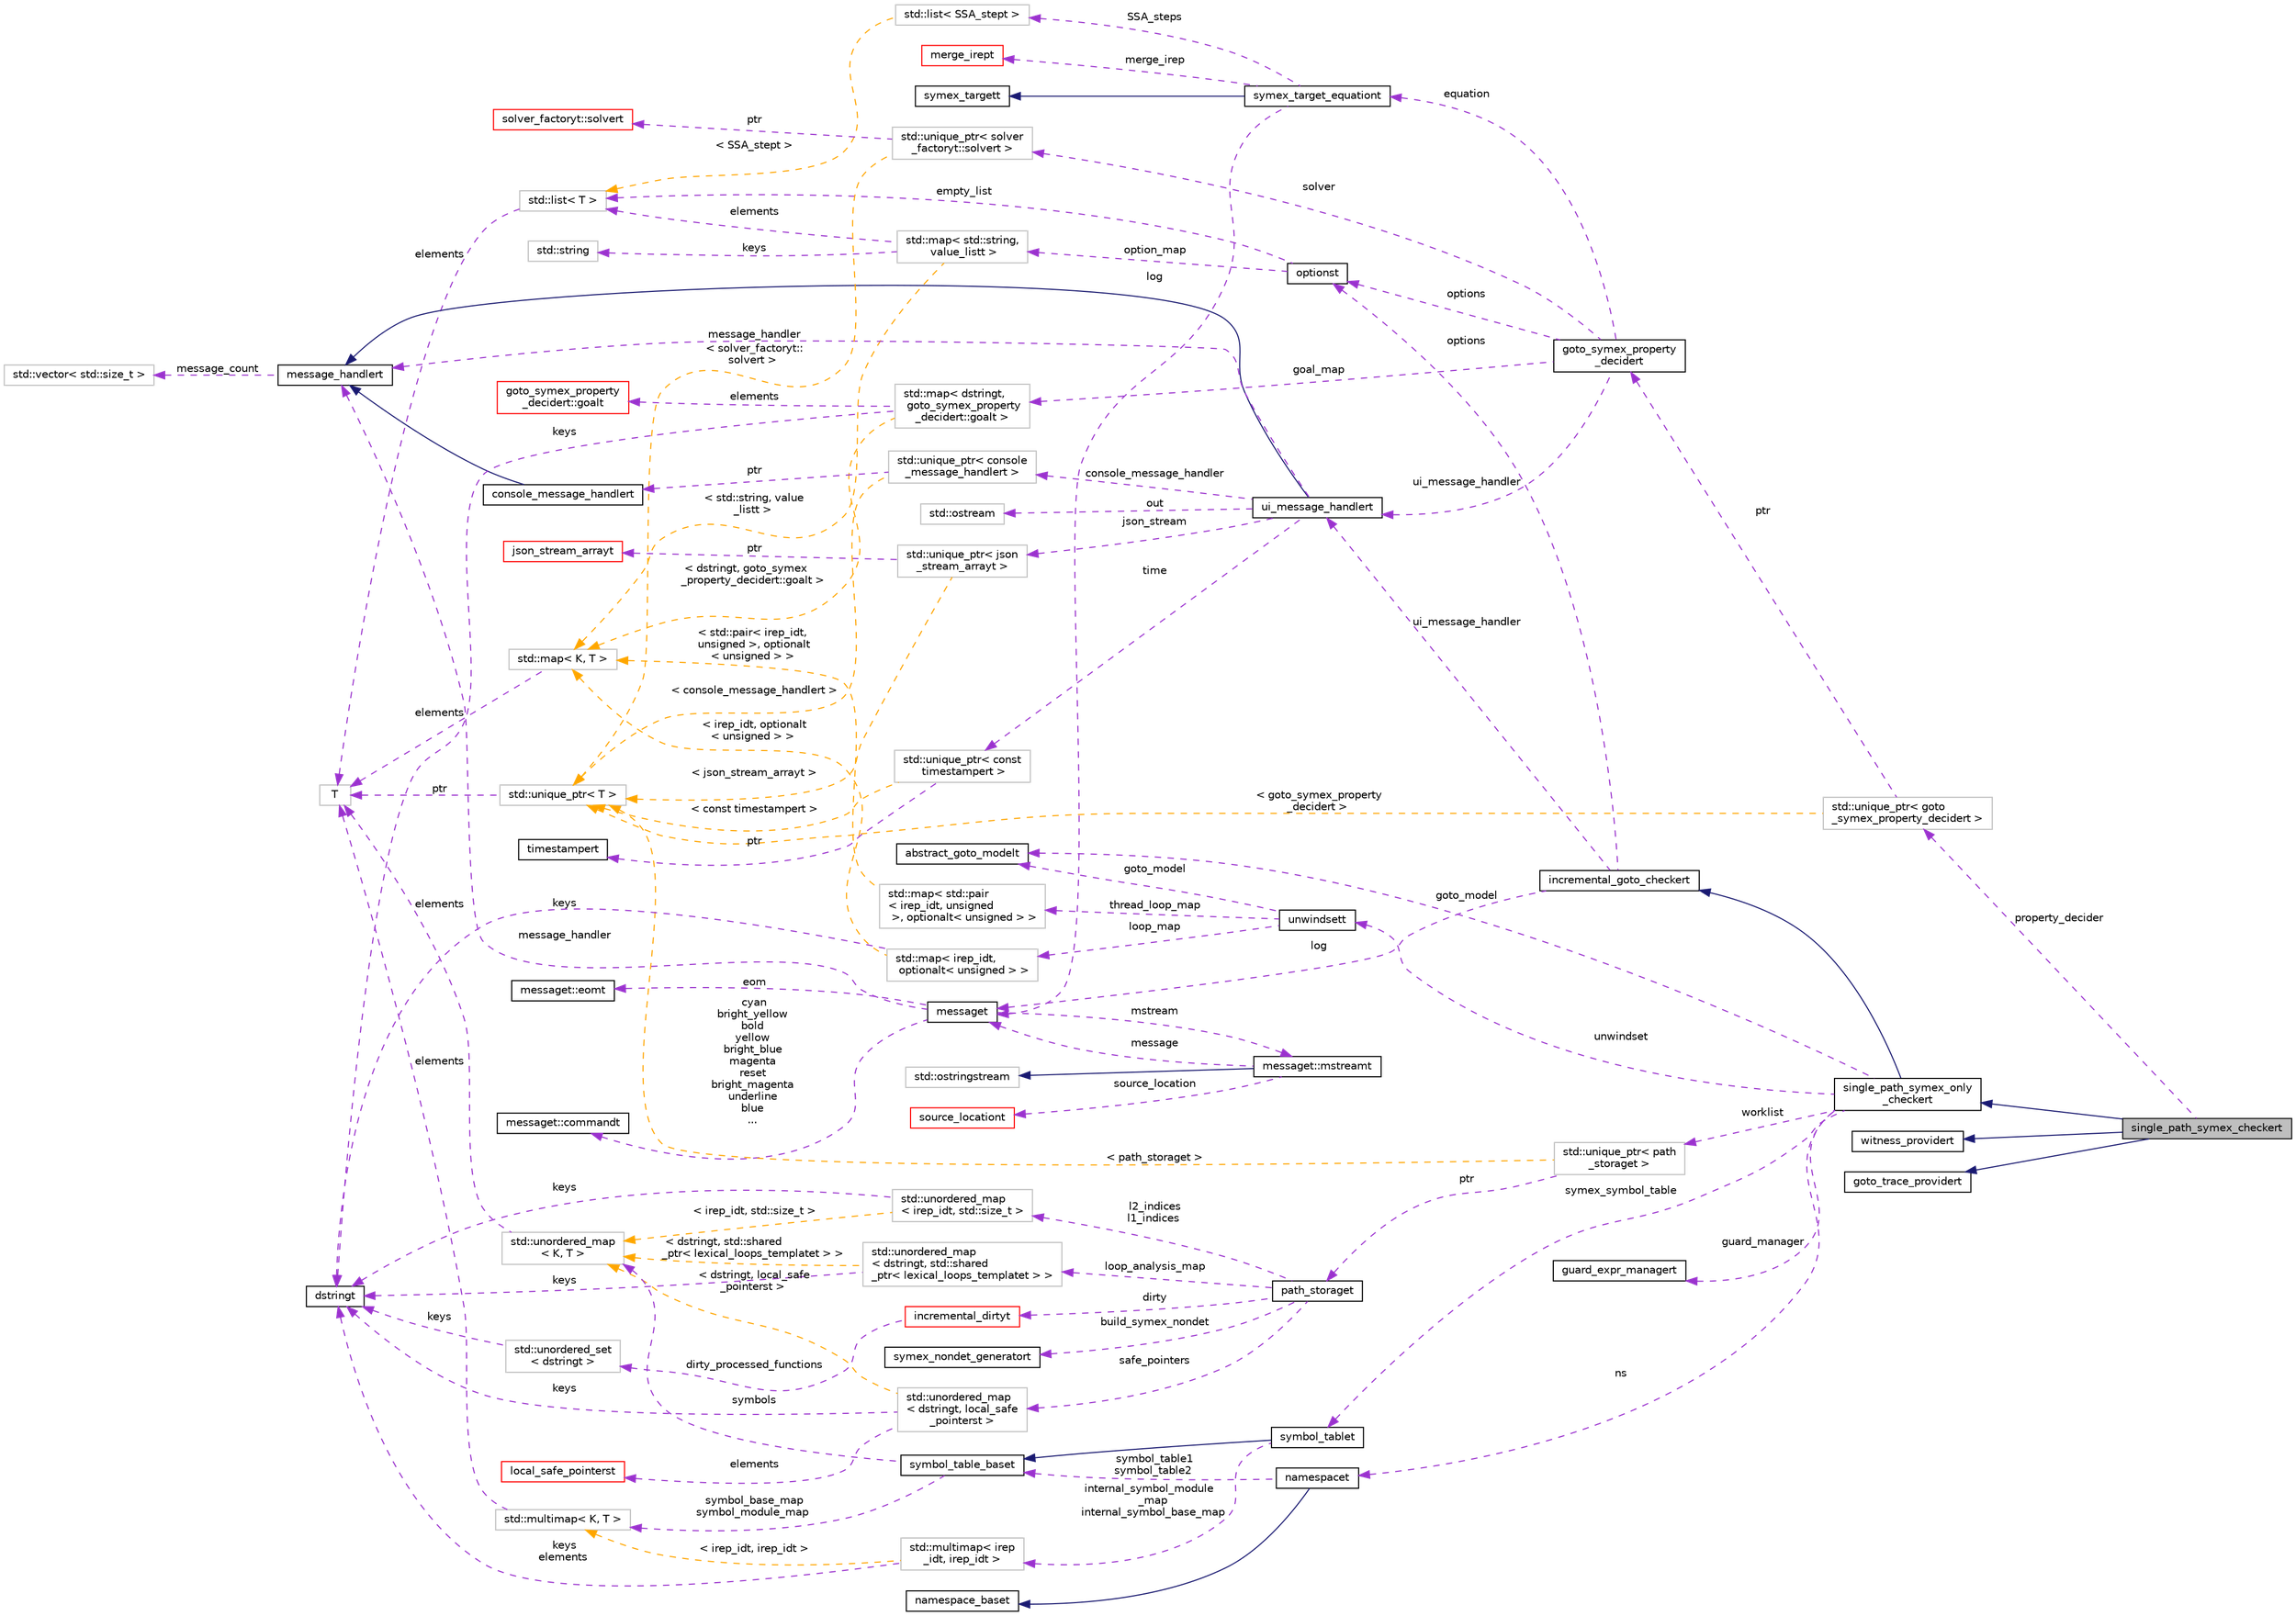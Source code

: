 digraph "single_path_symex_checkert"
{
 // LATEX_PDF_SIZE
  bgcolor="transparent";
  edge [fontname="Helvetica",fontsize="10",labelfontname="Helvetica",labelfontsize="10"];
  node [fontname="Helvetica",fontsize="10",shape=record];
  rankdir="LR";
  Node1 [label="single_path_symex_checkert",height=0.2,width=0.4,color="black", fillcolor="grey75", style="filled", fontcolor="black",tooltip="Uses goto-symex to symbolically execute each path in the goto model and calls a solver to find proper..."];
  Node2 -> Node1 [dir="back",color="midnightblue",fontsize="10",style="solid",fontname="Helvetica"];
  Node2 [label="single_path_symex_only\l_checkert",height=0.2,width=0.4,color="black",URL="$classsingle__path__symex__only__checkert.html",tooltip="Uses goto-symex to generate a symex_target_equationt for each path."];
  Node3 -> Node2 [dir="back",color="midnightblue",fontsize="10",style="solid",fontname="Helvetica"];
  Node3 [label="incremental_goto_checkert",height=0.2,width=0.4,color="black",URL="$classincremental__goto__checkert.html",tooltip="An implementation of incremental_goto_checkert provides functionality for checking a set of propertie..."];
  Node4 -> Node3 [dir="back",color="darkorchid3",fontsize="10",style="dashed",label=" options" ,fontname="Helvetica"];
  Node4 [label="optionst",height=0.2,width=0.4,color="black",URL="$classoptionst.html",tooltip=" "];
  Node5 -> Node4 [dir="back",color="darkorchid3",fontsize="10",style="dashed",label=" empty_list" ,fontname="Helvetica"];
  Node5 [label="std::list\< T \>",height=0.2,width=0.4,color="grey75",tooltip="STL class."];
  Node6 -> Node5 [dir="back",color="darkorchid3",fontsize="10",style="dashed",label=" elements" ,fontname="Helvetica"];
  Node6 [label="T",height=0.2,width=0.4,color="grey75",tooltip=" "];
  Node7 -> Node4 [dir="back",color="darkorchid3",fontsize="10",style="dashed",label=" option_map" ,fontname="Helvetica"];
  Node7 [label="std::map\< std::string,\l value_listt \>",height=0.2,width=0.4,color="grey75",tooltip=" "];
  Node5 -> Node7 [dir="back",color="darkorchid3",fontsize="10",style="dashed",label=" elements" ,fontname="Helvetica"];
  Node8 -> Node7 [dir="back",color="darkorchid3",fontsize="10",style="dashed",label=" keys" ,fontname="Helvetica"];
  Node8 [label="std::string",height=0.2,width=0.4,color="grey75",tooltip="STL class."];
  Node10 -> Node7 [dir="back",color="orange",fontsize="10",style="dashed",label=" \< std::string, value\l_listt \>" ,fontname="Helvetica"];
  Node10 [label="std::map\< K, T \>",height=0.2,width=0.4,color="grey75",tooltip="STL class."];
  Node6 -> Node10 [dir="back",color="darkorchid3",fontsize="10",style="dashed",label=" elements" ,fontname="Helvetica"];
  Node12 -> Node3 [dir="back",color="darkorchid3",fontsize="10",style="dashed",label=" log" ,fontname="Helvetica"];
  Node12 [label="messaget",height=0.2,width=0.4,color="black",URL="$classmessaget.html",tooltip="Class that provides messages with a built-in verbosity 'level'."];
  Node13 -> Node12 [dir="back",color="darkorchid3",fontsize="10",style="dashed",label=" message_handler" ,fontname="Helvetica"];
  Node13 [label="message_handlert",height=0.2,width=0.4,color="black",URL="$classmessage__handlert.html",tooltip=" "];
  Node14 -> Node13 [dir="back",color="darkorchid3",fontsize="10",style="dashed",label=" message_count" ,fontname="Helvetica"];
  Node14 [label="std::vector\< std::size_t \>",height=0.2,width=0.4,color="grey75",tooltip=" "];
  Node16 -> Node12 [dir="back",color="darkorchid3",fontsize="10",style="dashed",label=" cyan\nbright_yellow\nbold\nyellow\nbright_blue\nmagenta\nreset\nbright_magenta\nunderline\nblue\n..." ,fontname="Helvetica"];
  Node16 [label="messaget::commandt",height=0.2,width=0.4,color="black",URL="$classmessaget_1_1commandt.html",tooltip=" "];
  Node17 -> Node12 [dir="back",color="darkorchid3",fontsize="10",style="dashed",label=" mstream" ,fontname="Helvetica"];
  Node17 [label="messaget::mstreamt",height=0.2,width=0.4,color="black",URL="$classmessaget_1_1mstreamt.html",tooltip=" "];
  Node18 -> Node17 [dir="back",color="midnightblue",fontsize="10",style="solid",fontname="Helvetica"];
  Node18 [label="std::ostringstream",height=0.2,width=0.4,color="grey75",tooltip="STL class."];
  Node12 -> Node17 [dir="back",color="darkorchid3",fontsize="10",style="dashed",label=" message" ,fontname="Helvetica"];
  Node23 -> Node17 [dir="back",color="darkorchid3",fontsize="10",style="dashed",label=" source_location" ,fontname="Helvetica"];
  Node23 [label="source_locationt",height=0.2,width=0.4,color="red",URL="$classsource__locationt.html",tooltip=" "];
  Node31 -> Node12 [dir="back",color="darkorchid3",fontsize="10",style="dashed",label=" eom" ,fontname="Helvetica"];
  Node31 [label="messaget::eomt",height=0.2,width=0.4,color="black",URL="$classmessaget_1_1eomt.html",tooltip=" "];
  Node32 -> Node3 [dir="back",color="darkorchid3",fontsize="10",style="dashed",label=" ui_message_handler" ,fontname="Helvetica"];
  Node32 [label="ui_message_handlert",height=0.2,width=0.4,color="black",URL="$classui__message__handlert.html",tooltip=" "];
  Node13 -> Node32 [dir="back",color="midnightblue",fontsize="10",style="solid",fontname="Helvetica"];
  Node13 -> Node32 [dir="back",color="darkorchid3",fontsize="10",style="dashed",label=" message_handler" ,fontname="Helvetica"];
  Node33 -> Node32 [dir="back",color="darkorchid3",fontsize="10",style="dashed",label=" json_stream" ,fontname="Helvetica"];
  Node33 [label="std::unique_ptr\< json\l_stream_arrayt \>",height=0.2,width=0.4,color="grey75",tooltip=" "];
  Node34 -> Node33 [dir="back",color="darkorchid3",fontsize="10",style="dashed",label=" ptr" ,fontname="Helvetica"];
  Node34 [label="json_stream_arrayt",height=0.2,width=0.4,color="red",URL="$classjson__stream__arrayt.html",tooltip="Provides methods for streaming JSON arrays."];
  Node37 -> Node33 [dir="back",color="orange",fontsize="10",style="dashed",label=" \< json_stream_arrayt \>" ,fontname="Helvetica"];
  Node37 [label="std::unique_ptr\< T \>",height=0.2,width=0.4,color="grey75",tooltip="STL class."];
  Node6 -> Node37 [dir="back",color="darkorchid3",fontsize="10",style="dashed",label=" ptr" ,fontname="Helvetica"];
  Node43 -> Node32 [dir="back",color="darkorchid3",fontsize="10",style="dashed",label=" console_message_handler" ,fontname="Helvetica"];
  Node43 [label="std::unique_ptr\< console\l_message_handlert \>",height=0.2,width=0.4,color="grey75",tooltip=" "];
  Node44 -> Node43 [dir="back",color="darkorchid3",fontsize="10",style="dashed",label=" ptr" ,fontname="Helvetica"];
  Node44 [label="console_message_handlert",height=0.2,width=0.4,color="black",URL="$classconsole__message__handlert.html",tooltip=" "];
  Node13 -> Node44 [dir="back",color="midnightblue",fontsize="10",style="solid",fontname="Helvetica"];
  Node37 -> Node43 [dir="back",color="orange",fontsize="10",style="dashed",label=" \< console_message_handlert \>" ,fontname="Helvetica"];
  Node41 -> Node32 [dir="back",color="darkorchid3",fontsize="10",style="dashed",label=" out" ,fontname="Helvetica"];
  Node41 [label="std::ostream",height=0.2,width=0.4,color="grey75",tooltip="STL class."];
  Node45 -> Node32 [dir="back",color="darkorchid3",fontsize="10",style="dashed",label=" time" ,fontname="Helvetica"];
  Node45 [label="std::unique_ptr\< const\l timestampert \>",height=0.2,width=0.4,color="grey75",tooltip=" "];
  Node46 -> Node45 [dir="back",color="darkorchid3",fontsize="10",style="dashed",label=" ptr" ,fontname="Helvetica"];
  Node46 [label="timestampert",height=0.2,width=0.4,color="black",URL="$classtimestampert.html",tooltip="Timestamp class hierarchy."];
  Node37 -> Node45 [dir="back",color="orange",fontsize="10",style="dashed",label=" \< const timestampert \>" ,fontname="Helvetica"];
  Node47 -> Node2 [dir="back",color="darkorchid3",fontsize="10",style="dashed",label=" worklist" ,fontname="Helvetica"];
  Node47 [label="std::unique_ptr\< path\l_storaget \>",height=0.2,width=0.4,color="grey75",tooltip=" "];
  Node48 -> Node47 [dir="back",color="darkorchid3",fontsize="10",style="dashed",label=" ptr" ,fontname="Helvetica"];
  Node48 [label="path_storaget",height=0.2,width=0.4,color="black",URL="$classpath__storaget.html",tooltip="Storage for symbolic execution paths to be resumed later."];
  Node49 -> Node48 [dir="back",color="darkorchid3",fontsize="10",style="dashed",label=" safe_pointers" ,fontname="Helvetica"];
  Node49 [label="std::unordered_map\l\< dstringt, local_safe\l_pointerst \>",height=0.2,width=0.4,color="grey75",tooltip=" "];
  Node29 -> Node49 [dir="back",color="darkorchid3",fontsize="10",style="dashed",label=" keys" ,fontname="Helvetica"];
  Node29 [label="dstringt",height=0.2,width=0.4,color="black",URL="$classdstringt.html",tooltip="dstringt has one field, an unsigned integer no which is an index into a static table of strings."];
  Node50 -> Node49 [dir="back",color="darkorchid3",fontsize="10",style="dashed",label=" elements" ,fontname="Helvetica"];
  Node50 [label="local_safe_pointerst",height=0.2,width=0.4,color="red",URL="$classlocal__safe__pointerst.html",tooltip="A very simple, cheap analysis to determine when dereference operations are trivially guarded by a che..."];
  Node55 -> Node49 [dir="back",color="orange",fontsize="10",style="dashed",label=" \< dstringt, local_safe\l_pointerst \>" ,fontname="Helvetica"];
  Node55 [label="std::unordered_map\l\< K, T \>",height=0.2,width=0.4,color="grey75",tooltip="STL class."];
  Node6 -> Node55 [dir="back",color="darkorchid3",fontsize="10",style="dashed",label=" elements" ,fontname="Helvetica"];
  Node56 -> Node48 [dir="back",color="darkorchid3",fontsize="10",style="dashed",label=" dirty" ,fontname="Helvetica"];
  Node56 [label="incremental_dirtyt",height=0.2,width=0.4,color="red",URL="$classincremental__dirtyt.html",tooltip="Wrapper for dirtyt that permits incremental population, ensuring each function is analysed exactly on..."];
  Node57 -> Node56 [dir="back",color="darkorchid3",fontsize="10",style="dashed",label=" dirty_processed_functions" ,fontname="Helvetica"];
  Node57 [label="std::unordered_set\l\< dstringt \>",height=0.2,width=0.4,color="grey75",tooltip=" "];
  Node29 -> Node57 [dir="back",color="darkorchid3",fontsize="10",style="dashed",label=" keys" ,fontname="Helvetica"];
  Node60 -> Node48 [dir="back",color="darkorchid3",fontsize="10",style="dashed",label=" build_symex_nondet" ,fontname="Helvetica"];
  Node60 [label="symex_nondet_generatort",height=0.2,width=0.4,color="black",URL="$classsymex__nondet__generatort.html",tooltip="Functor generating fresh nondet symbols."];
  Node61 -> Node48 [dir="back",color="darkorchid3",fontsize="10",style="dashed",label=" loop_analysis_map" ,fontname="Helvetica"];
  Node61 [label="std::unordered_map\l\< dstringt, std::shared\l_ptr\< lexical_loops_templatet \> \>",height=0.2,width=0.4,color="grey75",tooltip=" "];
  Node29 -> Node61 [dir="back",color="darkorchid3",fontsize="10",style="dashed",label=" keys" ,fontname="Helvetica"];
  Node55 -> Node61 [dir="back",color="orange",fontsize="10",style="dashed",label=" \< dstringt, std::shared\l_ptr\< lexical_loops_templatet \> \>" ,fontname="Helvetica"];
  Node69 -> Node48 [dir="back",color="darkorchid3",fontsize="10",style="dashed",label=" l2_indices\nl1_indices" ,fontname="Helvetica"];
  Node69 [label="std::unordered_map\l\< irep_idt, std::size_t \>",height=0.2,width=0.4,color="grey75",tooltip=" "];
  Node29 -> Node69 [dir="back",color="darkorchid3",fontsize="10",style="dashed",label=" keys" ,fontname="Helvetica"];
  Node55 -> Node69 [dir="back",color="orange",fontsize="10",style="dashed",label=" \< irep_idt, std::size_t \>" ,fontname="Helvetica"];
  Node37 -> Node47 [dir="back",color="orange",fontsize="10",style="dashed",label=" \< path_storaget \>" ,fontname="Helvetica"];
  Node70 -> Node2 [dir="back",color="darkorchid3",fontsize="10",style="dashed",label=" symex_symbol_table" ,fontname="Helvetica"];
  Node70 [label="symbol_tablet",height=0.2,width=0.4,color="black",URL="$classsymbol__tablet.html",tooltip="The symbol table."];
  Node71 -> Node70 [dir="back",color="midnightblue",fontsize="10",style="solid",fontname="Helvetica"];
  Node71 [label="symbol_table_baset",height=0.2,width=0.4,color="black",URL="$classsymbol__table__baset.html",tooltip="The symbol table base class interface."];
  Node72 -> Node71 [dir="back",color="darkorchid3",fontsize="10",style="dashed",label=" symbol_base_map\nsymbol_module_map" ,fontname="Helvetica"];
  Node72 [label="std::multimap\< K, T \>",height=0.2,width=0.4,color="grey75",tooltip="STL class."];
  Node6 -> Node72 [dir="back",color="darkorchid3",fontsize="10",style="dashed",label=" elements" ,fontname="Helvetica"];
  Node55 -> Node71 [dir="back",color="darkorchid3",fontsize="10",style="dashed",label=" symbols" ,fontname="Helvetica"];
  Node73 -> Node70 [dir="back",color="darkorchid3",fontsize="10",style="dashed",label=" internal_symbol_module\l_map\ninternal_symbol_base_map" ,fontname="Helvetica"];
  Node73 [label="std::multimap\< irep\l_idt, irep_idt \>",height=0.2,width=0.4,color="grey75",tooltip=" "];
  Node29 -> Node73 [dir="back",color="darkorchid3",fontsize="10",style="dashed",label=" keys\nelements" ,fontname="Helvetica"];
  Node72 -> Node73 [dir="back",color="orange",fontsize="10",style="dashed",label=" \< irep_idt, irep_idt \>" ,fontname="Helvetica"];
  Node74 -> Node2 [dir="back",color="darkorchid3",fontsize="10",style="dashed",label=" guard_manager" ,fontname="Helvetica"];
  Node74 [label="guard_expr_managert",height=0.2,width=0.4,color="black",URL="$structguard__expr__managert.html",tooltip="This is unused by this implementation of guards, but can be used by other implementations of the same..."];
  Node75 -> Node2 [dir="back",color="darkorchid3",fontsize="10",style="dashed",label=" ns" ,fontname="Helvetica"];
  Node75 [label="namespacet",height=0.2,width=0.4,color="black",URL="$classnamespacet.html",tooltip="A namespacet is essentially one or two symbol tables bound together, to allow for symbol lookups in t..."];
  Node76 -> Node75 [dir="back",color="midnightblue",fontsize="10",style="solid",fontname="Helvetica"];
  Node76 [label="namespace_baset",height=0.2,width=0.4,color="black",URL="$classnamespace__baset.html",tooltip="Basic interface for a namespace."];
  Node71 -> Node75 [dir="back",color="darkorchid3",fontsize="10",style="dashed",label=" symbol_table1\nsymbol_table2" ,fontname="Helvetica"];
  Node77 -> Node2 [dir="back",color="darkorchid3",fontsize="10",style="dashed",label=" goto_model" ,fontname="Helvetica"];
  Node77 [label="abstract_goto_modelt",height=0.2,width=0.4,color="black",URL="$classabstract__goto__modelt.html",tooltip="Abstract interface to eager or lazy GOTO models."];
  Node78 -> Node2 [dir="back",color="darkorchid3",fontsize="10",style="dashed",label=" unwindset" ,fontname="Helvetica"];
  Node78 [label="unwindsett",height=0.2,width=0.4,color="black",URL="$classunwindsett.html",tooltip=" "];
  Node79 -> Node78 [dir="back",color="darkorchid3",fontsize="10",style="dashed",label=" thread_loop_map" ,fontname="Helvetica"];
  Node79 [label="std::map\< std::pair\l\< irep_idt, unsigned\l \>, optionalt\< unsigned \> \>",height=0.2,width=0.4,color="grey75",tooltip=" "];
  Node10 -> Node79 [dir="back",color="orange",fontsize="10",style="dashed",label=" \< std::pair\< irep_idt,\l unsigned \>, optionalt\l\< unsigned \> \>" ,fontname="Helvetica"];
  Node77 -> Node78 [dir="back",color="darkorchid3",fontsize="10",style="dashed",label=" goto_model" ,fontname="Helvetica"];
  Node80 -> Node78 [dir="back",color="darkorchid3",fontsize="10",style="dashed",label=" loop_map" ,fontname="Helvetica"];
  Node80 [label="std::map\< irep_idt,\l optionalt\< unsigned \> \>",height=0.2,width=0.4,color="grey75",tooltip=" "];
  Node29 -> Node80 [dir="back",color="darkorchid3",fontsize="10",style="dashed",label=" keys" ,fontname="Helvetica"];
  Node10 -> Node80 [dir="back",color="orange",fontsize="10",style="dashed",label=" \< irep_idt, optionalt\l\< unsigned \> \>" ,fontname="Helvetica"];
  Node81 -> Node1 [dir="back",color="midnightblue",fontsize="10",style="solid",fontname="Helvetica"];
  Node81 [label="witness_providert",height=0.2,width=0.4,color="black",URL="$classwitness__providert.html",tooltip="An implementation of incremental_goto_checkert may implement this interface to provide GraphML witnes..."];
  Node82 -> Node1 [dir="back",color="midnightblue",fontsize="10",style="solid",fontname="Helvetica"];
  Node82 [label="goto_trace_providert",height=0.2,width=0.4,color="black",URL="$classgoto__trace__providert.html",tooltip="An implementation of incremental_goto_checkert may implement this interface to provide goto traces."];
  Node83 -> Node1 [dir="back",color="darkorchid3",fontsize="10",style="dashed",label=" property_decider" ,fontname="Helvetica"];
  Node83 [label="std::unique_ptr\< goto\l_symex_property_decidert \>",height=0.2,width=0.4,color="grey75",tooltip=" "];
  Node84 -> Node83 [dir="back",color="darkorchid3",fontsize="10",style="dashed",label=" ptr" ,fontname="Helvetica"];
  Node84 [label="goto_symex_property\l_decidert",height=0.2,width=0.4,color="black",URL="$classgoto__symex__property__decidert.html",tooltip="Provides management of goal variables that encode properties."];
  Node4 -> Node84 [dir="back",color="darkorchid3",fontsize="10",style="dashed",label=" options" ,fontname="Helvetica"];
  Node32 -> Node84 [dir="back",color="darkorchid3",fontsize="10",style="dashed",label=" ui_message_handler" ,fontname="Helvetica"];
  Node85 -> Node84 [dir="back",color="darkorchid3",fontsize="10",style="dashed",label=" equation" ,fontname="Helvetica"];
  Node85 [label="symex_target_equationt",height=0.2,width=0.4,color="black",URL="$classsymex__target__equationt.html",tooltip="Inheriting the interface of symex_targett this class represents the SSA form of the input program as ..."];
  Node86 -> Node85 [dir="back",color="midnightblue",fontsize="10",style="solid",fontname="Helvetica"];
  Node86 [label="symex_targett",height=0.2,width=0.4,color="black",URL="$classsymex__targett.html",tooltip="The interface of the target container for symbolic execution to record its symbolic steps into."];
  Node12 -> Node85 [dir="back",color="darkorchid3",fontsize="10",style="dashed",label=" log" ,fontname="Helvetica"];
  Node87 -> Node85 [dir="back",color="darkorchid3",fontsize="10",style="dashed",label=" merge_irep" ,fontname="Helvetica"];
  Node87 [label="merge_irept",height=0.2,width=0.4,color="red",URL="$classmerge__irept.html",tooltip=" "];
  Node89 -> Node85 [dir="back",color="darkorchid3",fontsize="10",style="dashed",label=" SSA_steps" ,fontname="Helvetica"];
  Node89 [label="std::list\< SSA_stept \>",height=0.2,width=0.4,color="grey75",tooltip=" "];
  Node5 -> Node89 [dir="back",color="orange",fontsize="10",style="dashed",label=" \< SSA_stept \>" ,fontname="Helvetica"];
  Node98 -> Node84 [dir="back",color="darkorchid3",fontsize="10",style="dashed",label=" solver" ,fontname="Helvetica"];
  Node98 [label="std::unique_ptr\< solver\l_factoryt::solvert \>",height=0.2,width=0.4,color="grey75",tooltip=" "];
  Node99 -> Node98 [dir="back",color="darkorchid3",fontsize="10",style="dashed",label=" ptr" ,fontname="Helvetica"];
  Node99 [label="solver_factoryt::solvert",height=0.2,width=0.4,color="red",URL="$classsolver__factoryt_1_1solvert.html",tooltip=" "];
  Node37 -> Node98 [dir="back",color="orange",fontsize="10",style="dashed",label=" \< solver_factoryt::\lsolvert \>" ,fontname="Helvetica"];
  Node109 -> Node84 [dir="back",color="darkorchid3",fontsize="10",style="dashed",label=" goal_map" ,fontname="Helvetica"];
  Node109 [label="std::map\< dstringt,\l goto_symex_property\l_decidert::goalt \>",height=0.2,width=0.4,color="grey75",tooltip=" "];
  Node110 -> Node109 [dir="back",color="darkorchid3",fontsize="10",style="dashed",label=" elements" ,fontname="Helvetica"];
  Node110 [label="goto_symex_property\l_decidert::goalt",height=0.2,width=0.4,color="red",URL="$structgoto__symex__property__decidert_1_1goalt.html",tooltip=" "];
  Node29 -> Node109 [dir="back",color="darkorchid3",fontsize="10",style="dashed",label=" keys" ,fontname="Helvetica"];
  Node10 -> Node109 [dir="back",color="orange",fontsize="10",style="dashed",label=" \< dstringt, goto_symex\l_property_decidert::goalt \>" ,fontname="Helvetica"];
  Node37 -> Node83 [dir="back",color="orange",fontsize="10",style="dashed",label=" \< goto_symex_property\l_decidert \>" ,fontname="Helvetica"];
}
